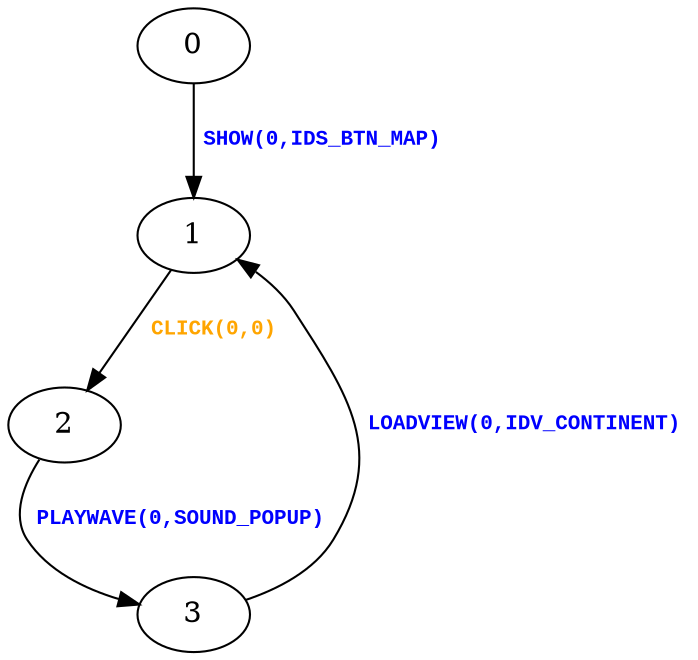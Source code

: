 digraph {
 node [shape=oval];
"0" -> "1"[fontcolor=blue, label=< <table border="0"><tr><td><font face="Courier New" point-size="10"><b>SHOW(0,IDS_BTN_MAP)<br align="left"/></b></font></td></tr>
</table>>];
"1" -> "2"[fontcolor=orange, label=< <table border="0"><tr><td><font face="Courier New" point-size="10"><b>CLICK(0,0)<br align="left"/></b></font></td></tr>
</table>>];
"2" -> "3"[fontcolor=blue, label=< <table border="0"><tr><td><font face="Courier New" point-size="10"><b>PLAYWAVE(0,SOUND_POPUP)<br align="left"/></b></font></td></tr>
</table>>];
"3" -> "1"[fontcolor=blue, label=< <table border="0"><tr><td><font face="Courier New" point-size="10"><b>LOADVIEW(0,IDV_CONTINENT)<br align="left"/></b></font></td></tr>
</table>>];
}
